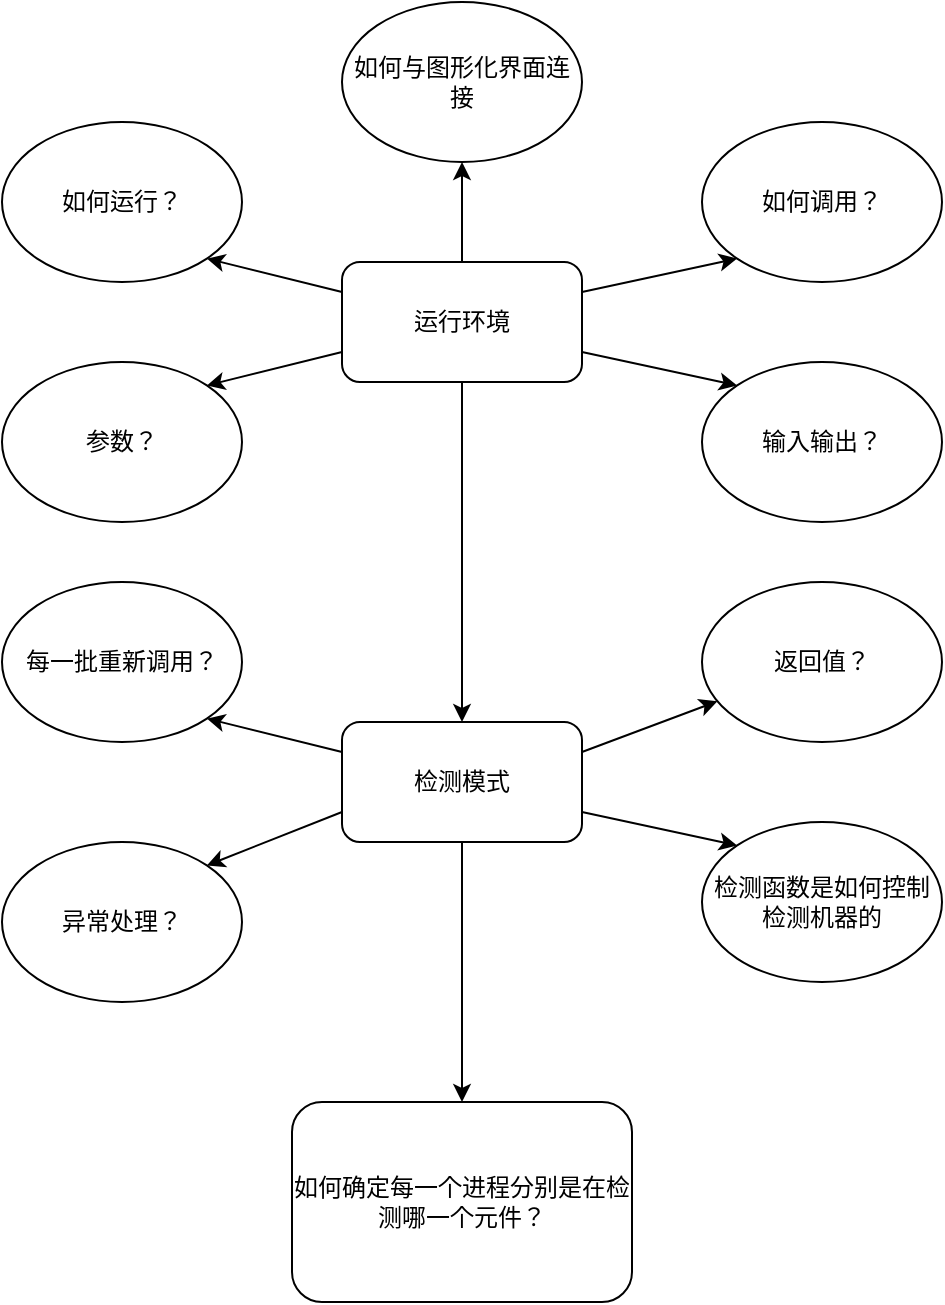 <mxfile version="12.4.2" type="github" pages="1">
  <diagram id="vwRVSGRExoILKO8653nr" name="Page-1">
    <mxGraphModel dx="1422" dy="833" grid="1" gridSize="10" guides="1" tooltips="1" connect="1" arrows="1" fold="1" page="1" pageScale="1" pageWidth="827" pageHeight="1169" math="0" shadow="0">
      <root>
        <mxCell id="0"/>
        <mxCell id="1" parent="0"/>
        <mxCell id="nxdca8MpELLJALbLYks6-7" style="rounded=0;orthogonalLoop=1;jettySize=auto;html=1;exitX=0;exitY=0.25;exitDx=0;exitDy=0;entryX=1;entryY=1;entryDx=0;entryDy=0;" parent="1" source="nxdca8MpELLJALbLYks6-1" target="nxdca8MpELLJALbLYks6-2" edge="1">
          <mxGeometry relative="1" as="geometry"/>
        </mxCell>
        <mxCell id="nxdca8MpELLJALbLYks6-8" style="edgeStyle=none;rounded=0;orthogonalLoop=1;jettySize=auto;html=1;exitX=0;exitY=0.75;exitDx=0;exitDy=0;entryX=1;entryY=0;entryDx=0;entryDy=0;" parent="1" source="nxdca8MpELLJALbLYks6-1" target="nxdca8MpELLJALbLYks6-4" edge="1">
          <mxGeometry relative="1" as="geometry"/>
        </mxCell>
        <mxCell id="nxdca8MpELLJALbLYks6-9" style="edgeStyle=none;rounded=0;orthogonalLoop=1;jettySize=auto;html=1;exitX=1;exitY=0.25;exitDx=0;exitDy=0;entryX=0;entryY=1;entryDx=0;entryDy=0;" parent="1" source="nxdca8MpELLJALbLYks6-1" target="nxdca8MpELLJALbLYks6-3" edge="1">
          <mxGeometry relative="1" as="geometry"/>
        </mxCell>
        <mxCell id="nxdca8MpELLJALbLYks6-10" style="edgeStyle=none;rounded=0;orthogonalLoop=1;jettySize=auto;html=1;exitX=1;exitY=0.75;exitDx=0;exitDy=0;entryX=0;entryY=0;entryDx=0;entryDy=0;" parent="1" source="nxdca8MpELLJALbLYks6-1" target="nxdca8MpELLJALbLYks6-5" edge="1">
          <mxGeometry relative="1" as="geometry"/>
        </mxCell>
        <mxCell id="nxdca8MpELLJALbLYks6-12" style="edgeStyle=none;rounded=0;orthogonalLoop=1;jettySize=auto;html=1;" parent="1" source="nxdca8MpELLJALbLYks6-1" target="nxdca8MpELLJALbLYks6-11" edge="1">
          <mxGeometry relative="1" as="geometry"/>
        </mxCell>
        <mxCell id="nxdca8MpELLJALbLYks6-24" style="edgeStyle=none;rounded=0;orthogonalLoop=1;jettySize=auto;html=1;entryX=0.5;entryY=1;entryDx=0;entryDy=0;" parent="1" source="nxdca8MpELLJALbLYks6-1" target="nxdca8MpELLJALbLYks6-23" edge="1">
          <mxGeometry relative="1" as="geometry"/>
        </mxCell>
        <mxCell id="nxdca8MpELLJALbLYks6-1" value="运行环境" style="rounded=1;whiteSpace=wrap;html=1;" parent="1" vertex="1">
          <mxGeometry x="360" y="140" width="120" height="60" as="geometry"/>
        </mxCell>
        <mxCell id="nxdca8MpELLJALbLYks6-2" value="如何运行？" style="ellipse;whiteSpace=wrap;html=1;" parent="1" vertex="1">
          <mxGeometry x="190" y="70" width="120" height="80" as="geometry"/>
        </mxCell>
        <mxCell id="nxdca8MpELLJALbLYks6-3" value="如何调用？" style="ellipse;whiteSpace=wrap;html=1;" parent="1" vertex="1">
          <mxGeometry x="540" y="70" width="120" height="80" as="geometry"/>
        </mxCell>
        <mxCell id="nxdca8MpELLJALbLYks6-4" value="参数？" style="ellipse;whiteSpace=wrap;html=1;" parent="1" vertex="1">
          <mxGeometry x="190" y="190" width="120" height="80" as="geometry"/>
        </mxCell>
        <mxCell id="nxdca8MpELLJALbLYks6-5" value="输入输出？" style="ellipse;whiteSpace=wrap;html=1;" parent="1" vertex="1">
          <mxGeometry x="540" y="190" width="120" height="80" as="geometry"/>
        </mxCell>
        <mxCell id="nxdca8MpELLJALbLYks6-15" style="edgeStyle=none;rounded=0;orthogonalLoop=1;jettySize=auto;html=1;exitX=0;exitY=0.25;exitDx=0;exitDy=0;entryX=1;entryY=1;entryDx=0;entryDy=0;" parent="1" source="nxdca8MpELLJALbLYks6-11" target="nxdca8MpELLJALbLYks6-13" edge="1">
          <mxGeometry relative="1" as="geometry"/>
        </mxCell>
        <mxCell id="nxdca8MpELLJALbLYks6-16" style="edgeStyle=none;rounded=0;orthogonalLoop=1;jettySize=auto;html=1;exitX=1;exitY=0.25;exitDx=0;exitDy=0;" parent="1" source="nxdca8MpELLJALbLYks6-11" target="nxdca8MpELLJALbLYks6-14" edge="1">
          <mxGeometry relative="1" as="geometry"/>
        </mxCell>
        <mxCell id="nxdca8MpELLJALbLYks6-18" style="edgeStyle=none;rounded=0;orthogonalLoop=1;jettySize=auto;html=1;exitX=0;exitY=0.75;exitDx=0;exitDy=0;entryX=1;entryY=0;entryDx=0;entryDy=0;" parent="1" source="nxdca8MpELLJALbLYks6-11" target="nxdca8MpELLJALbLYks6-17" edge="1">
          <mxGeometry relative="1" as="geometry"/>
        </mxCell>
        <mxCell id="nxdca8MpELLJALbLYks6-22" style="edgeStyle=none;rounded=0;orthogonalLoop=1;jettySize=auto;html=1;entryX=0.5;entryY=0;entryDx=0;entryDy=0;" parent="1" source="nxdca8MpELLJALbLYks6-11" target="nxdca8MpELLJALbLYks6-21" edge="1">
          <mxGeometry relative="1" as="geometry"/>
        </mxCell>
        <mxCell id="Npyv3VNdZJ8Ltorn8kkY-2" style="rounded=0;orthogonalLoop=1;jettySize=auto;html=1;exitX=1;exitY=0.75;exitDx=0;exitDy=0;entryX=0;entryY=0;entryDx=0;entryDy=0;" edge="1" parent="1" source="nxdca8MpELLJALbLYks6-11" target="Npyv3VNdZJ8Ltorn8kkY-1">
          <mxGeometry relative="1" as="geometry"/>
        </mxCell>
        <mxCell id="nxdca8MpELLJALbLYks6-11" value="检测模式" style="rounded=1;whiteSpace=wrap;html=1;" parent="1" vertex="1">
          <mxGeometry x="360" y="370" width="120" height="60" as="geometry"/>
        </mxCell>
        <mxCell id="nxdca8MpELLJALbLYks6-13" value="每一批重新调用？" style="ellipse;whiteSpace=wrap;html=1;" parent="1" vertex="1">
          <mxGeometry x="190" y="300" width="120" height="80" as="geometry"/>
        </mxCell>
        <mxCell id="nxdca8MpELLJALbLYks6-14" value="返回值？" style="ellipse;whiteSpace=wrap;html=1;" parent="1" vertex="1">
          <mxGeometry x="540" y="300" width="120" height="80" as="geometry"/>
        </mxCell>
        <mxCell id="nxdca8MpELLJALbLYks6-17" value="异常处理？" style="ellipse;whiteSpace=wrap;html=1;" parent="1" vertex="1">
          <mxGeometry x="190" y="430" width="120" height="80" as="geometry"/>
        </mxCell>
        <mxCell id="nxdca8MpELLJALbLYks6-21" value="如何确定每一个进程分别是在检测哪一个元件？" style="rounded=1;whiteSpace=wrap;html=1;" parent="1" vertex="1">
          <mxGeometry x="335" y="560" width="170" height="100" as="geometry"/>
        </mxCell>
        <mxCell id="nxdca8MpELLJALbLYks6-23" value="如何与图形化界面连接" style="ellipse;whiteSpace=wrap;html=1;" parent="1" vertex="1">
          <mxGeometry x="360" y="10" width="120" height="80" as="geometry"/>
        </mxCell>
        <mxCell id="Npyv3VNdZJ8Ltorn8kkY-1" value="检测函数是如何控制检测机器的" style="ellipse;whiteSpace=wrap;html=1;" vertex="1" parent="1">
          <mxGeometry x="540" y="420" width="120" height="80" as="geometry"/>
        </mxCell>
      </root>
    </mxGraphModel>
  </diagram>
</mxfile>
